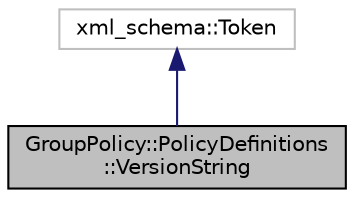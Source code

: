 digraph "GroupPolicy::PolicyDefinitions::VersionString"
{
 // LATEX_PDF_SIZE
  edge [fontname="Helvetica",fontsize="10",labelfontname="Helvetica",labelfontsize="10"];
  node [fontname="Helvetica",fontsize="10",shape=record];
  Node1 [label="GroupPolicy::PolicyDefinitions\l::VersionString",height=0.2,width=0.4,color="black", fillcolor="grey75", style="filled", fontcolor="black",tooltip="Class corresponding to the versionString schema type."];
  Node2 -> Node1 [dir="back",color="midnightblue",fontsize="10",style="solid",fontname="Helvetica"];
  Node2 [label="xml_schema::Token",height=0.2,width=0.4,color="grey75", fillcolor="white", style="filled",tooltip=" "];
}
